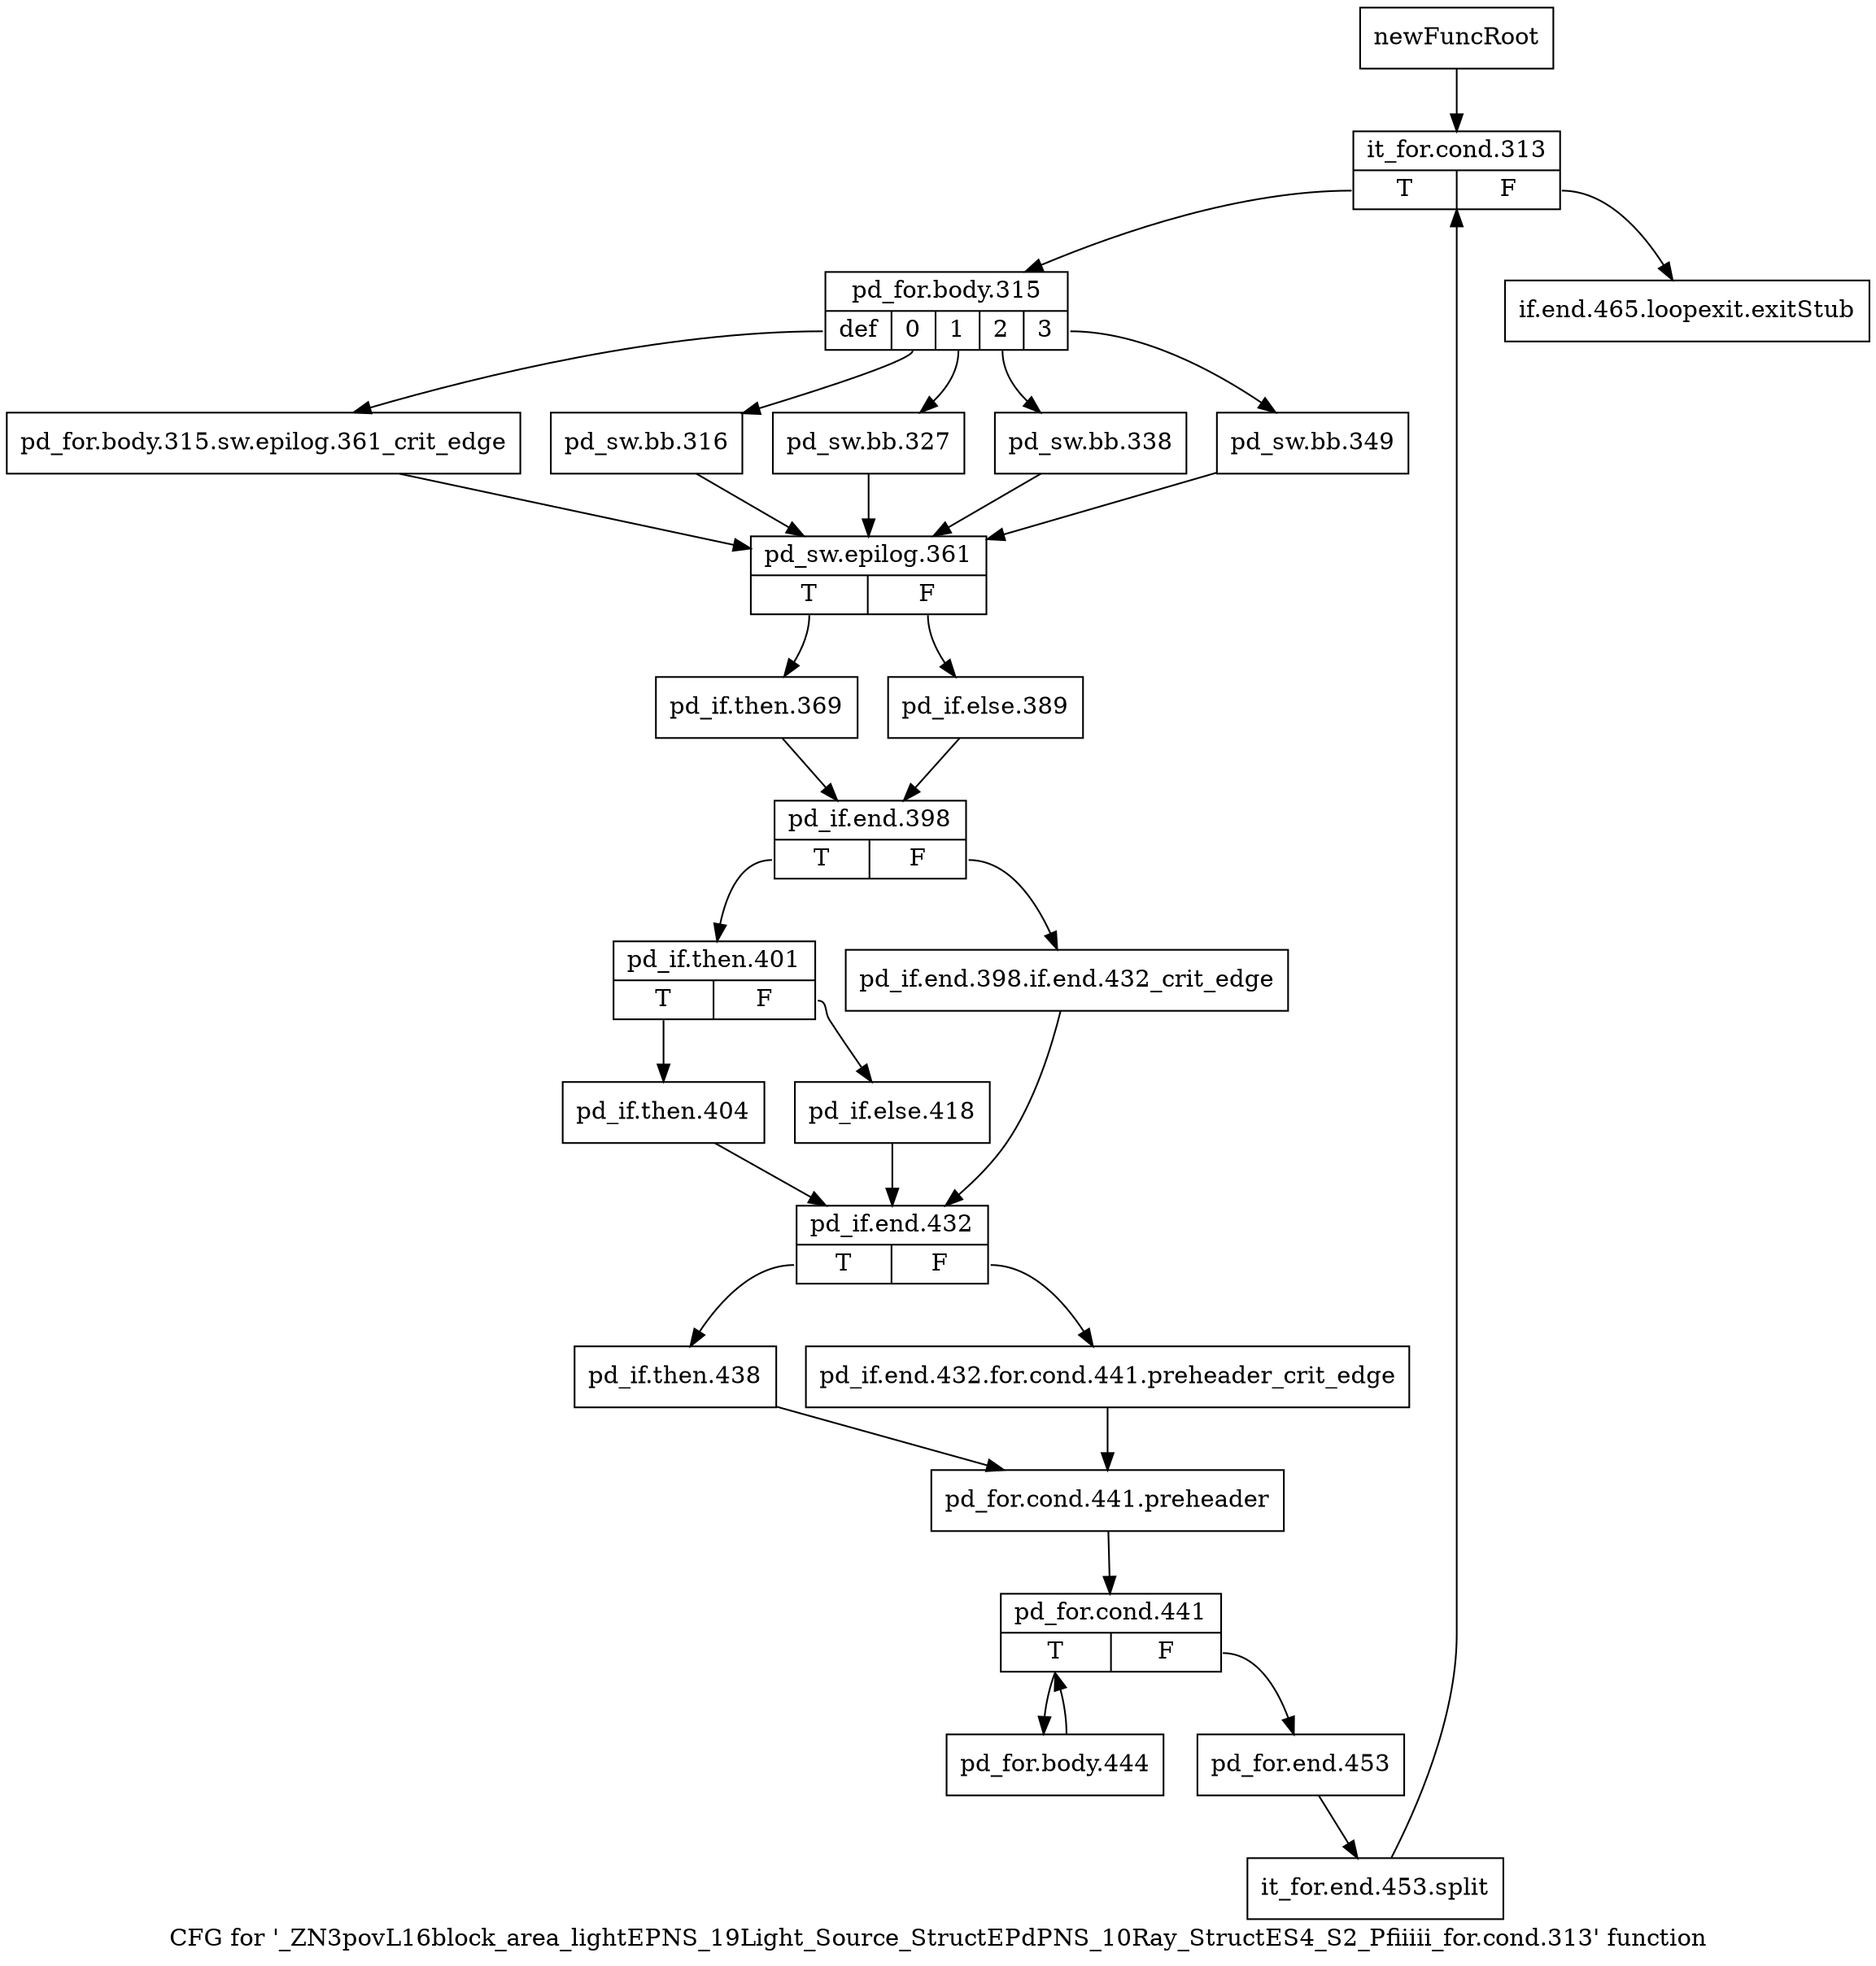 digraph "CFG for '_ZN3povL16block_area_lightEPNS_19Light_Source_StructEPdPNS_10Ray_StructES4_S2_Pfiiiii_for.cond.313' function" {
	label="CFG for '_ZN3povL16block_area_lightEPNS_19Light_Source_StructEPdPNS_10Ray_StructES4_S2_Pfiiiii_for.cond.313' function";

	Node0x25a02c0 [shape=record,label="{newFuncRoot}"];
	Node0x25a02c0 -> Node0x25a0360;
	Node0x25a0310 [shape=record,label="{if.end.465.loopexit.exitStub}"];
	Node0x25a0360 [shape=record,label="{it_for.cond.313|{<s0>T|<s1>F}}"];
	Node0x25a0360:s0 -> Node0x25a03b0;
	Node0x25a0360:s1 -> Node0x25a0310;
	Node0x25a03b0 [shape=record,label="{pd_for.body.315|{<s0>def|<s1>0|<s2>1|<s3>2|<s4>3}}"];
	Node0x25a03b0:s0 -> Node0x25a0540;
	Node0x25a03b0:s1 -> Node0x25a04f0;
	Node0x25a03b0:s2 -> Node0x25a04a0;
	Node0x25a03b0:s3 -> Node0x25a0450;
	Node0x25a03b0:s4 -> Node0x25a0400;
	Node0x25a0400 [shape=record,label="{pd_sw.bb.349}"];
	Node0x25a0400 -> Node0x25a0590;
	Node0x25a0450 [shape=record,label="{pd_sw.bb.338}"];
	Node0x25a0450 -> Node0x25a0590;
	Node0x25a04a0 [shape=record,label="{pd_sw.bb.327}"];
	Node0x25a04a0 -> Node0x25a0590;
	Node0x25a04f0 [shape=record,label="{pd_sw.bb.316}"];
	Node0x25a04f0 -> Node0x25a0590;
	Node0x25a0540 [shape=record,label="{pd_for.body.315.sw.epilog.361_crit_edge}"];
	Node0x25a0540 -> Node0x25a0590;
	Node0x25a0590 [shape=record,label="{pd_sw.epilog.361|{<s0>T|<s1>F}}"];
	Node0x25a0590:s0 -> Node0x25a0630;
	Node0x25a0590:s1 -> Node0x25a05e0;
	Node0x25a05e0 [shape=record,label="{pd_if.else.389}"];
	Node0x25a05e0 -> Node0x25a0680;
	Node0x25a0630 [shape=record,label="{pd_if.then.369}"];
	Node0x25a0630 -> Node0x25a0680;
	Node0x25a0680 [shape=record,label="{pd_if.end.398|{<s0>T|<s1>F}}"];
	Node0x25a0680:s0 -> Node0x25a0720;
	Node0x25a0680:s1 -> Node0x25a06d0;
	Node0x25a06d0 [shape=record,label="{pd_if.end.398.if.end.432_crit_edge}"];
	Node0x25a06d0 -> Node0x25a0810;
	Node0x25a0720 [shape=record,label="{pd_if.then.401|{<s0>T|<s1>F}}"];
	Node0x25a0720:s0 -> Node0x25a07c0;
	Node0x25a0720:s1 -> Node0x25a0770;
	Node0x25a0770 [shape=record,label="{pd_if.else.418}"];
	Node0x25a0770 -> Node0x25a0810;
	Node0x25a07c0 [shape=record,label="{pd_if.then.404}"];
	Node0x25a07c0 -> Node0x25a0810;
	Node0x25a0810 [shape=record,label="{pd_if.end.432|{<s0>T|<s1>F}}"];
	Node0x25a0810:s0 -> Node0x25a08b0;
	Node0x25a0810:s1 -> Node0x25a0860;
	Node0x25a0860 [shape=record,label="{pd_if.end.432.for.cond.441.preheader_crit_edge}"];
	Node0x25a0860 -> Node0x25a0900;
	Node0x25a08b0 [shape=record,label="{pd_if.then.438}"];
	Node0x25a08b0 -> Node0x25a0900;
	Node0x25a0900 [shape=record,label="{pd_for.cond.441.preheader}"];
	Node0x25a0900 -> Node0x25a0950;
	Node0x25a0950 [shape=record,label="{pd_for.cond.441|{<s0>T|<s1>F}}"];
	Node0x25a0950:s0 -> Node0x25a09f0;
	Node0x25a0950:s1 -> Node0x25a09a0;
	Node0x25a09a0 [shape=record,label="{pd_for.end.453}"];
	Node0x25a09a0 -> Node0x3683e40;
	Node0x3683e40 [shape=record,label="{it_for.end.453.split}"];
	Node0x3683e40 -> Node0x25a0360;
	Node0x25a09f0 [shape=record,label="{pd_for.body.444}"];
	Node0x25a09f0 -> Node0x25a0950;
}
